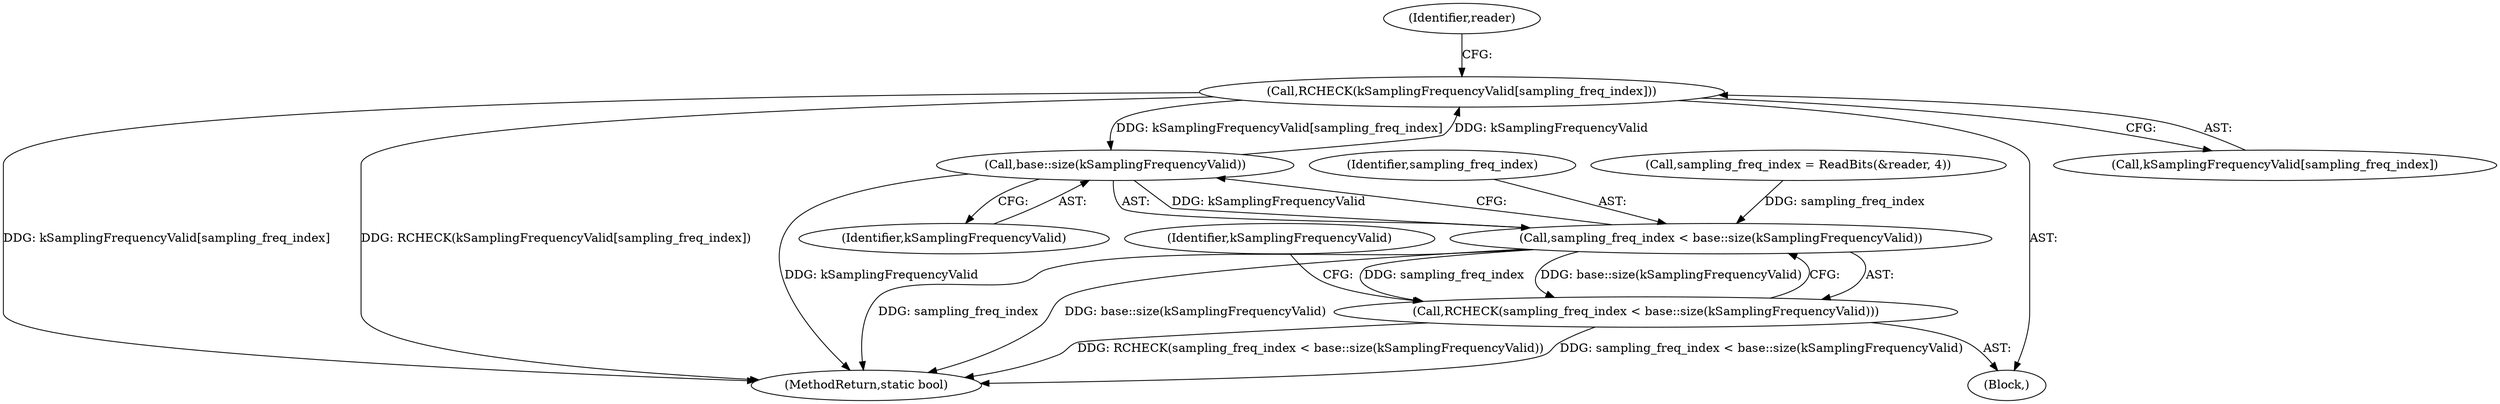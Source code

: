 digraph "0_Chrome_929f77d4173022a731ae91218ce6894d20f87f35_0@array" {
"1000171" [label="(Call,RCHECK(kSamplingFrequencyValid[sampling_freq_index]))"];
"1000169" [label="(Call,base::size(kSamplingFrequencyValid))"];
"1000171" [label="(Call,RCHECK(kSamplingFrequencyValid[sampling_freq_index]))"];
"1000167" [label="(Call,sampling_freq_index < base::size(kSamplingFrequencyValid))"];
"1000166" [label="(Call,RCHECK(sampling_freq_index < base::size(kSamplingFrequencyValid)))"];
"1000172" [label="(Call,kSamplingFrequencyValid[sampling_freq_index])"];
"1000166" [label="(Call,RCHECK(sampling_freq_index < base::size(kSamplingFrequencyValid)))"];
"1000168" [label="(Identifier,sampling_freq_index)"];
"1000173" [label="(Identifier,kSamplingFrequencyValid)"];
"1000179" [label="(Identifier,reader)"];
"1000171" [label="(Call,RCHECK(kSamplingFrequencyValid[sampling_freq_index]))"];
"1000169" [label="(Call,base::size(kSamplingFrequencyValid))"];
"1000167" [label="(Call,sampling_freq_index < base::size(kSamplingFrequencyValid))"];
"1000170" [label="(Identifier,kSamplingFrequencyValid)"];
"1000231" [label="(MethodReturn,static bool)"];
"1000119" [label="(Block,)"];
"1000160" [label="(Call,sampling_freq_index = ReadBits(&reader, 4))"];
"1000171" -> "1000119"  [label="AST: "];
"1000171" -> "1000172"  [label="CFG: "];
"1000172" -> "1000171"  [label="AST: "];
"1000179" -> "1000171"  [label="CFG: "];
"1000171" -> "1000231"  [label="DDG: kSamplingFrequencyValid[sampling_freq_index]"];
"1000171" -> "1000231"  [label="DDG: RCHECK(kSamplingFrequencyValid[sampling_freq_index])"];
"1000171" -> "1000169"  [label="DDG: kSamplingFrequencyValid[sampling_freq_index]"];
"1000169" -> "1000171"  [label="DDG: kSamplingFrequencyValid"];
"1000169" -> "1000167"  [label="AST: "];
"1000169" -> "1000170"  [label="CFG: "];
"1000170" -> "1000169"  [label="AST: "];
"1000167" -> "1000169"  [label="CFG: "];
"1000169" -> "1000231"  [label="DDG: kSamplingFrequencyValid"];
"1000169" -> "1000167"  [label="DDG: kSamplingFrequencyValid"];
"1000167" -> "1000166"  [label="AST: "];
"1000168" -> "1000167"  [label="AST: "];
"1000166" -> "1000167"  [label="CFG: "];
"1000167" -> "1000231"  [label="DDG: sampling_freq_index"];
"1000167" -> "1000231"  [label="DDG: base::size(kSamplingFrequencyValid)"];
"1000167" -> "1000166"  [label="DDG: sampling_freq_index"];
"1000167" -> "1000166"  [label="DDG: base::size(kSamplingFrequencyValid)"];
"1000160" -> "1000167"  [label="DDG: sampling_freq_index"];
"1000166" -> "1000119"  [label="AST: "];
"1000173" -> "1000166"  [label="CFG: "];
"1000166" -> "1000231"  [label="DDG: RCHECK(sampling_freq_index < base::size(kSamplingFrequencyValid))"];
"1000166" -> "1000231"  [label="DDG: sampling_freq_index < base::size(kSamplingFrequencyValid)"];
}
